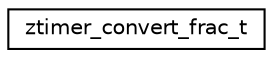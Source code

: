 digraph "Graphical Class Hierarchy"
{
 // LATEX_PDF_SIZE
  edge [fontname="Helvetica",fontsize="10",labelfontname="Helvetica",labelfontsize="10"];
  node [fontname="Helvetica",fontsize="10",shape=record];
  rankdir="LR";
  Node0 [label="ztimer_convert_frac_t",height=0.2,width=0.4,color="black", fillcolor="white", style="filled",URL="$structztimer__convert__frac__t.html",tooltip="ztimer_convert_frac frequency conversion layer class"];
}
